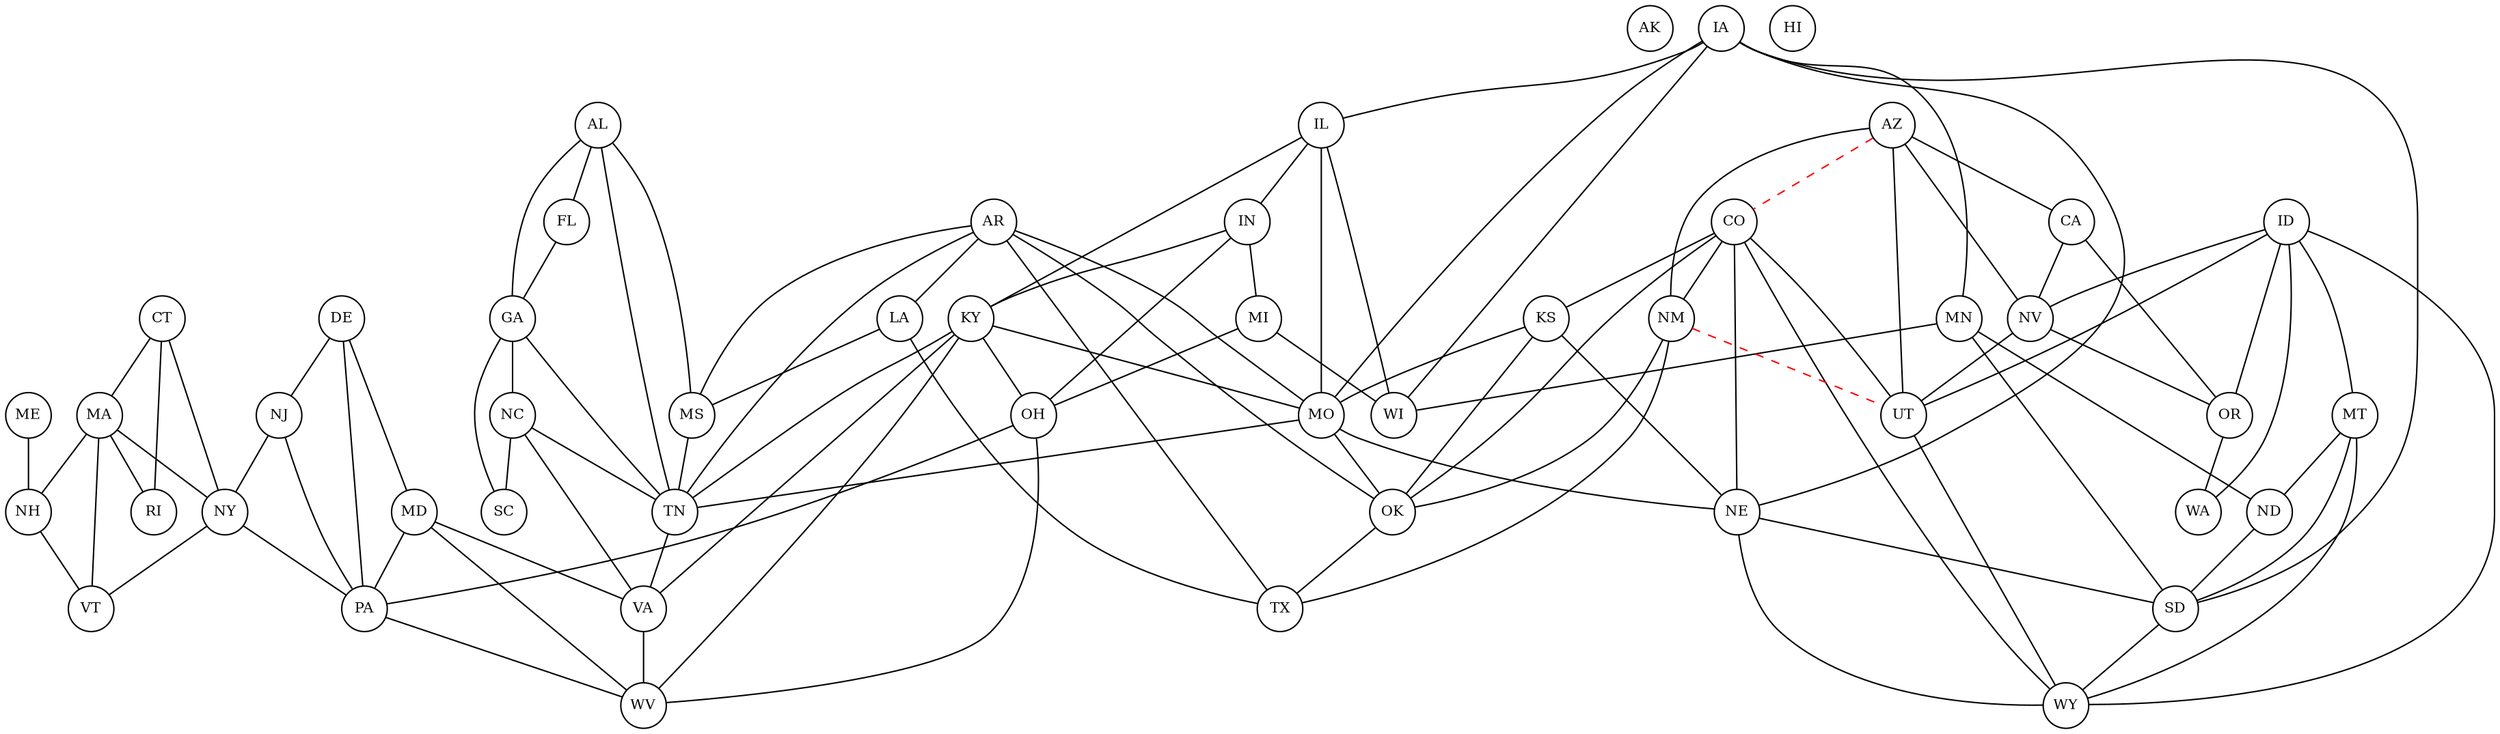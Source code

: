 strict graph States {
    node [fixedsize=true fontsize=10 height=0.45 width=0.45]

    AK [pos="50.0,50.0"]
    AL [pos="400.0,100.0"]
    AR [pos="300.0,150.0"]
    AZ [pos="150.0,150.0"]
    CA [pos="50.0,150.0"]
    CO [pos="200.0,200.0"]
    CT [pos="600.0,350.0"]
    DE [pos="600.0,250.0"]
    FL [pos="450.0,50.0"]
    GA [pos="450.0,100.0"]
    HI [pos="150.0,50.0"]
    IA [pos="300.0,300.0"]
    ID [pos="150.0,300.0"]
    IL [pos="350.0,250.0"]
    IN [pos="400.0,250.0"]
    KS [pos="250.0,200.0"]
    KY [pos="400.0,200.0"]
    LA [pos="300.0,50.0"]
    MA [pos="600.0,400.0"]
    MD [pos="550.0,250.0"]
    ME [pos="700.0,500.0"]
    MI [pos="400.0,400.0"]
    MN [pos="300.0,400.0"]
    MO [pos="300.0,200.0"]
    MS [pos="350.0,100.0"]
    MT [pos="200.0,450.0"]
    NC [pos="550.0,150.0"]
    ND [pos="250.0,450.0"]
    NE [pos="250.0,250.0"]
    NH [pos="650.0,450.0"]
    NJ [pos="600.0,300.0"]
    NM [pos="200.0,150.0"]
    NV [pos="100.0,200.0"]
    NY [pos="550.0,400.0"]
    OH [pos="450.0,250.0"]
    OK [pos="250.0,150.0"]
    OR [pos="50.0,300.0"]
    PA [pos="550.0,300.0"]
    RI [pos="650.0,350.0"]
    SC [pos="550.0,100.0"]
    SD [pos="250.0,350.0"]
    TN [pos="400.0,150.0"]
    TX [pos="250.0,50.0"]
    UT [pos="150.0,200.0"]
    VA [pos="550.0,200.0"]
    VT [pos="600.0,450.0"]
    WA [pos="50.0,450.0"]
    WI [pos="350.0,400.0"]
    WV [pos="500.0,250.0"]
    WY [pos="200.0,300.0"]

    AL -- FL 
    AL -- GA 
    AL -- MS 
    AL -- TN 
    AR -- LA 
    AR -- MO 
    AR -- MS 
    AR -- OK 
    AR -- TN 
    AR -- TX 
    AZ -- CA 
    AZ -- CO [color=red style=dashed]
    AZ -- NM 
    AZ -- NV 
    AZ -- UT 
    CA -- NV 
    CA -- OR 
    CO -- KS 
    CO -- NE 
    CO -- NM 
    CO -- OK 
    CO -- UT 
    CO -- WY 
    CT -- MA 
    CT -- NY 
    CT -- RI 
    DE -- MD 
    DE -- NJ 
    DE -- PA 
    FL -- GA 
    GA -- NC 
    GA -- SC 
    GA -- TN 
    IA -- IL 
    IA -- MN 
    IA -- MO 
    IA -- NE 
    IA -- SD 
    IA -- WI 
    ID -- MT 
    ID -- NV 
    ID -- OR 
    ID -- UT 
    ID -- WA 
    ID -- WY 
    IL -- IN 
    IL -- KY 
    IL -- MO 
    IL -- WI 
    IN -- KY 
    IN -- MI 
    IN -- OH 
    KS -- MO 
    KS -- NE 
    KS -- OK 
    KY -- MO 
    KY -- OH 
    KY -- TN 
    KY -- VA 
    KY -- WV 
    LA -- MS 
    LA -- TX 
    MA -- NH 
    MA -- NY 
    MA -- RI 
    MA -- VT 
    MD -- PA 
    MD -- VA 
    MD -- WV 
    ME -- NH 
    MI -- OH 
    MI -- WI 
    MN -- ND 
    MN -- SD 
    MN -- WI 
    MO -- NE 
    MO -- OK 
    MO -- TN 
    MS -- TN 
    MT -- ND 
    MT -- SD 
    MT -- WY 
    NC -- SC 
    NC -- TN 
    NC -- VA 
    ND -- SD 
    NE -- SD 
    NE -- WY 
    NH -- VT 
    NJ -- NY 
    NJ -- PA 
    NM -- OK 
    NM -- TX 
    NM -- UT [color=red style=dashed]
    NV -- OR 
    NV -- UT 
    NY -- PA 
    NY -- VT 
    OH -- PA 
    OH -- WV 
    OK -- TX 
    OR -- WA 
    PA -- WV 
    SD -- WY 
    TN -- VA 
    UT -- WY 
    VA -- WV 
}
